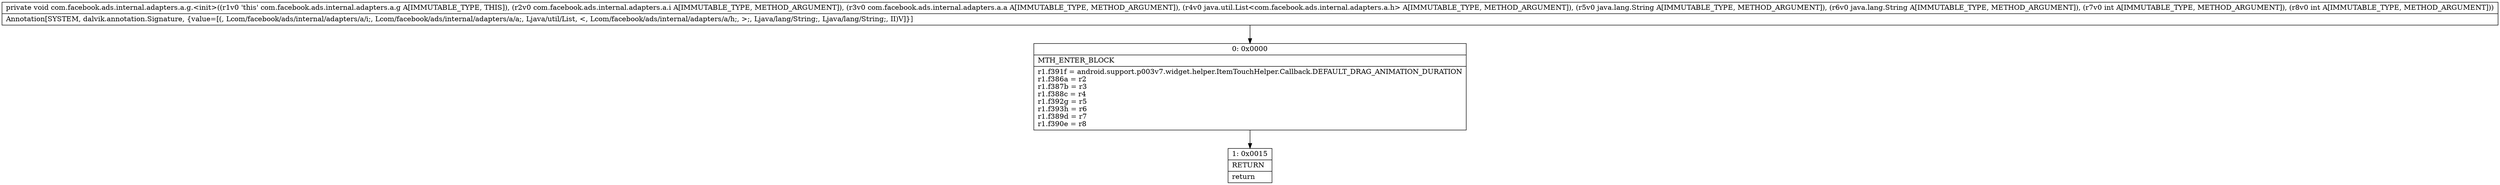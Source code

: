 digraph "CFG forcom.facebook.ads.internal.adapters.a.g.\<init\>(Lcom\/facebook\/ads\/internal\/adapters\/a\/i;Lcom\/facebook\/ads\/internal\/adapters\/a\/a;Ljava\/util\/List;Ljava\/lang\/String;Ljava\/lang\/String;II)V" {
Node_0 [shape=record,label="{0\:\ 0x0000|MTH_ENTER_BLOCK\l|r1.f391f = android.support.p003v7.widget.helper.ItemTouchHelper.Callback.DEFAULT_DRAG_ANIMATION_DURATION\lr1.f386a = r2\lr1.f387b = r3\lr1.f388c = r4\lr1.f392g = r5\lr1.f393h = r6\lr1.f389d = r7\lr1.f390e = r8\l}"];
Node_1 [shape=record,label="{1\:\ 0x0015|RETURN\l|return\l}"];
MethodNode[shape=record,label="{private void com.facebook.ads.internal.adapters.a.g.\<init\>((r1v0 'this' com.facebook.ads.internal.adapters.a.g A[IMMUTABLE_TYPE, THIS]), (r2v0 com.facebook.ads.internal.adapters.a.i A[IMMUTABLE_TYPE, METHOD_ARGUMENT]), (r3v0 com.facebook.ads.internal.adapters.a.a A[IMMUTABLE_TYPE, METHOD_ARGUMENT]), (r4v0 java.util.List\<com.facebook.ads.internal.adapters.a.h\> A[IMMUTABLE_TYPE, METHOD_ARGUMENT]), (r5v0 java.lang.String A[IMMUTABLE_TYPE, METHOD_ARGUMENT]), (r6v0 java.lang.String A[IMMUTABLE_TYPE, METHOD_ARGUMENT]), (r7v0 int A[IMMUTABLE_TYPE, METHOD_ARGUMENT]), (r8v0 int A[IMMUTABLE_TYPE, METHOD_ARGUMENT]))  | Annotation[SYSTEM, dalvik.annotation.Signature, \{value=[(, Lcom\/facebook\/ads\/internal\/adapters\/a\/i;, Lcom\/facebook\/ads\/internal\/adapters\/a\/a;, Ljava\/util\/List, \<, Lcom\/facebook\/ads\/internal\/adapters\/a\/h;, \>;, Ljava\/lang\/String;, Ljava\/lang\/String;, II)V]\}]\l}"];
MethodNode -> Node_0;
Node_0 -> Node_1;
}

